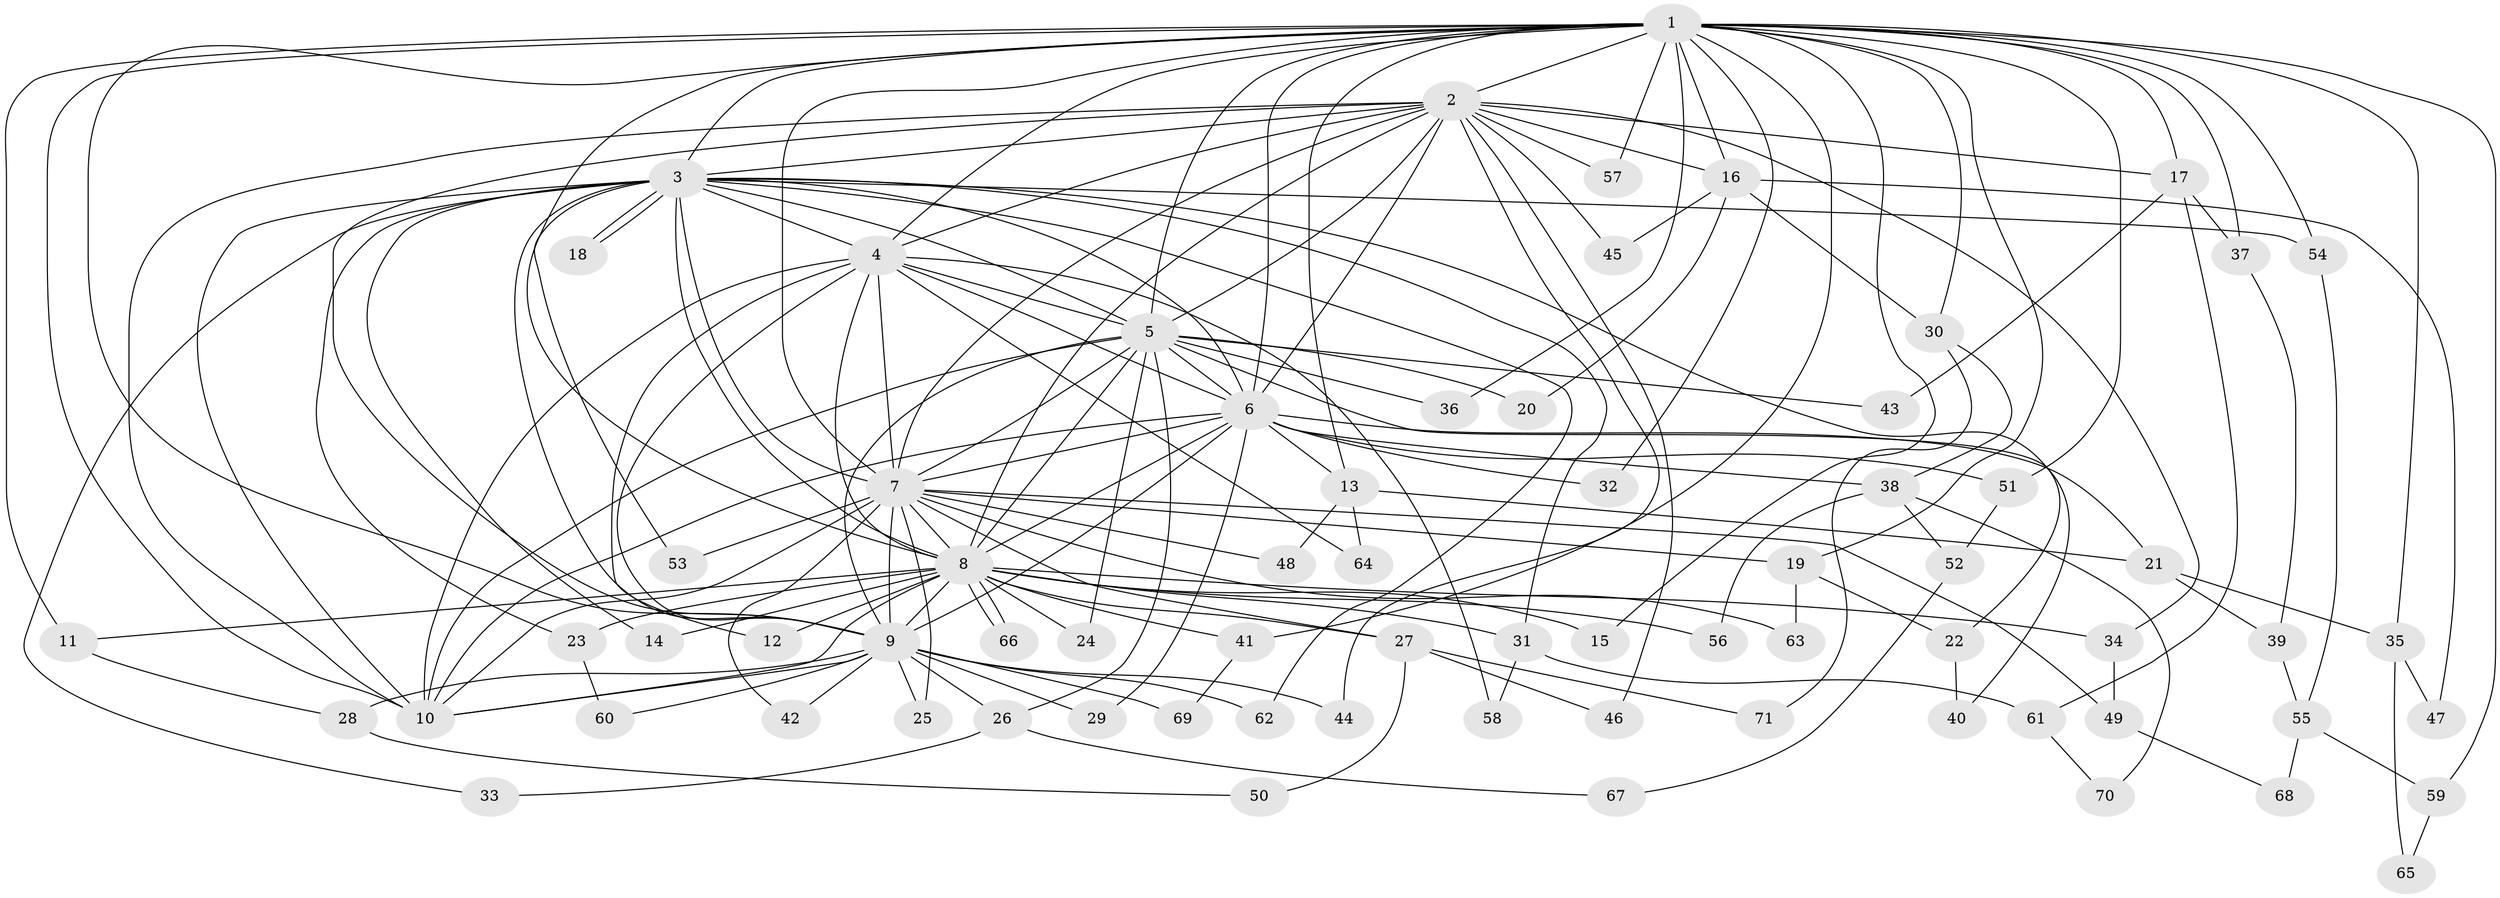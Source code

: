 // Generated by graph-tools (version 1.1) at 2025/14/03/09/25 04:14:04]
// undirected, 71 vertices, 167 edges
graph export_dot {
graph [start="1"]
  node [color=gray90,style=filled];
  1;
  2;
  3;
  4;
  5;
  6;
  7;
  8;
  9;
  10;
  11;
  12;
  13;
  14;
  15;
  16;
  17;
  18;
  19;
  20;
  21;
  22;
  23;
  24;
  25;
  26;
  27;
  28;
  29;
  30;
  31;
  32;
  33;
  34;
  35;
  36;
  37;
  38;
  39;
  40;
  41;
  42;
  43;
  44;
  45;
  46;
  47;
  48;
  49;
  50;
  51;
  52;
  53;
  54;
  55;
  56;
  57;
  58;
  59;
  60;
  61;
  62;
  63;
  64;
  65;
  66;
  67;
  68;
  69;
  70;
  71;
  1 -- 2;
  1 -- 3;
  1 -- 4;
  1 -- 5;
  1 -- 6;
  1 -- 7;
  1 -- 8;
  1 -- 9;
  1 -- 10;
  1 -- 11;
  1 -- 13;
  1 -- 15;
  1 -- 16;
  1 -- 17;
  1 -- 19;
  1 -- 30;
  1 -- 32;
  1 -- 35;
  1 -- 36;
  1 -- 37;
  1 -- 41;
  1 -- 51;
  1 -- 54;
  1 -- 57;
  1 -- 59;
  2 -- 3;
  2 -- 4;
  2 -- 5;
  2 -- 6;
  2 -- 7;
  2 -- 8;
  2 -- 9;
  2 -- 10;
  2 -- 16;
  2 -- 17;
  2 -- 34;
  2 -- 44;
  2 -- 45;
  2 -- 46;
  2 -- 57;
  3 -- 4;
  3 -- 5;
  3 -- 6;
  3 -- 7;
  3 -- 8;
  3 -- 9;
  3 -- 10;
  3 -- 14;
  3 -- 18;
  3 -- 18;
  3 -- 22;
  3 -- 23;
  3 -- 31;
  3 -- 33;
  3 -- 53;
  3 -- 54;
  3 -- 62;
  4 -- 5;
  4 -- 6;
  4 -- 7;
  4 -- 8;
  4 -- 9;
  4 -- 10;
  4 -- 12;
  4 -- 58;
  4 -- 64;
  5 -- 6;
  5 -- 7;
  5 -- 8;
  5 -- 9;
  5 -- 10;
  5 -- 20;
  5 -- 24;
  5 -- 26;
  5 -- 36;
  5 -- 40;
  5 -- 43;
  6 -- 7;
  6 -- 8;
  6 -- 9;
  6 -- 10;
  6 -- 13;
  6 -- 21;
  6 -- 29;
  6 -- 32;
  6 -- 38;
  6 -- 51;
  7 -- 8;
  7 -- 9;
  7 -- 10;
  7 -- 19;
  7 -- 25;
  7 -- 27;
  7 -- 42;
  7 -- 48;
  7 -- 49;
  7 -- 53;
  7 -- 63;
  8 -- 9;
  8 -- 10;
  8 -- 11;
  8 -- 12;
  8 -- 14;
  8 -- 15;
  8 -- 23;
  8 -- 24;
  8 -- 27;
  8 -- 31;
  8 -- 34;
  8 -- 41;
  8 -- 56;
  8 -- 66;
  8 -- 66;
  9 -- 10;
  9 -- 25;
  9 -- 26;
  9 -- 28;
  9 -- 29;
  9 -- 42;
  9 -- 44;
  9 -- 60;
  9 -- 62;
  9 -- 69;
  11 -- 28;
  13 -- 21;
  13 -- 48;
  13 -- 64;
  16 -- 20;
  16 -- 30;
  16 -- 45;
  16 -- 47;
  17 -- 37;
  17 -- 43;
  17 -- 61;
  19 -- 22;
  19 -- 63;
  21 -- 35;
  21 -- 39;
  22 -- 40;
  23 -- 60;
  26 -- 33;
  26 -- 67;
  27 -- 46;
  27 -- 50;
  27 -- 71;
  28 -- 50;
  30 -- 38;
  30 -- 71;
  31 -- 58;
  31 -- 61;
  34 -- 49;
  35 -- 47;
  35 -- 65;
  37 -- 39;
  38 -- 52;
  38 -- 56;
  38 -- 70;
  39 -- 55;
  41 -- 69;
  49 -- 68;
  51 -- 52;
  52 -- 67;
  54 -- 55;
  55 -- 59;
  55 -- 68;
  59 -- 65;
  61 -- 70;
}
